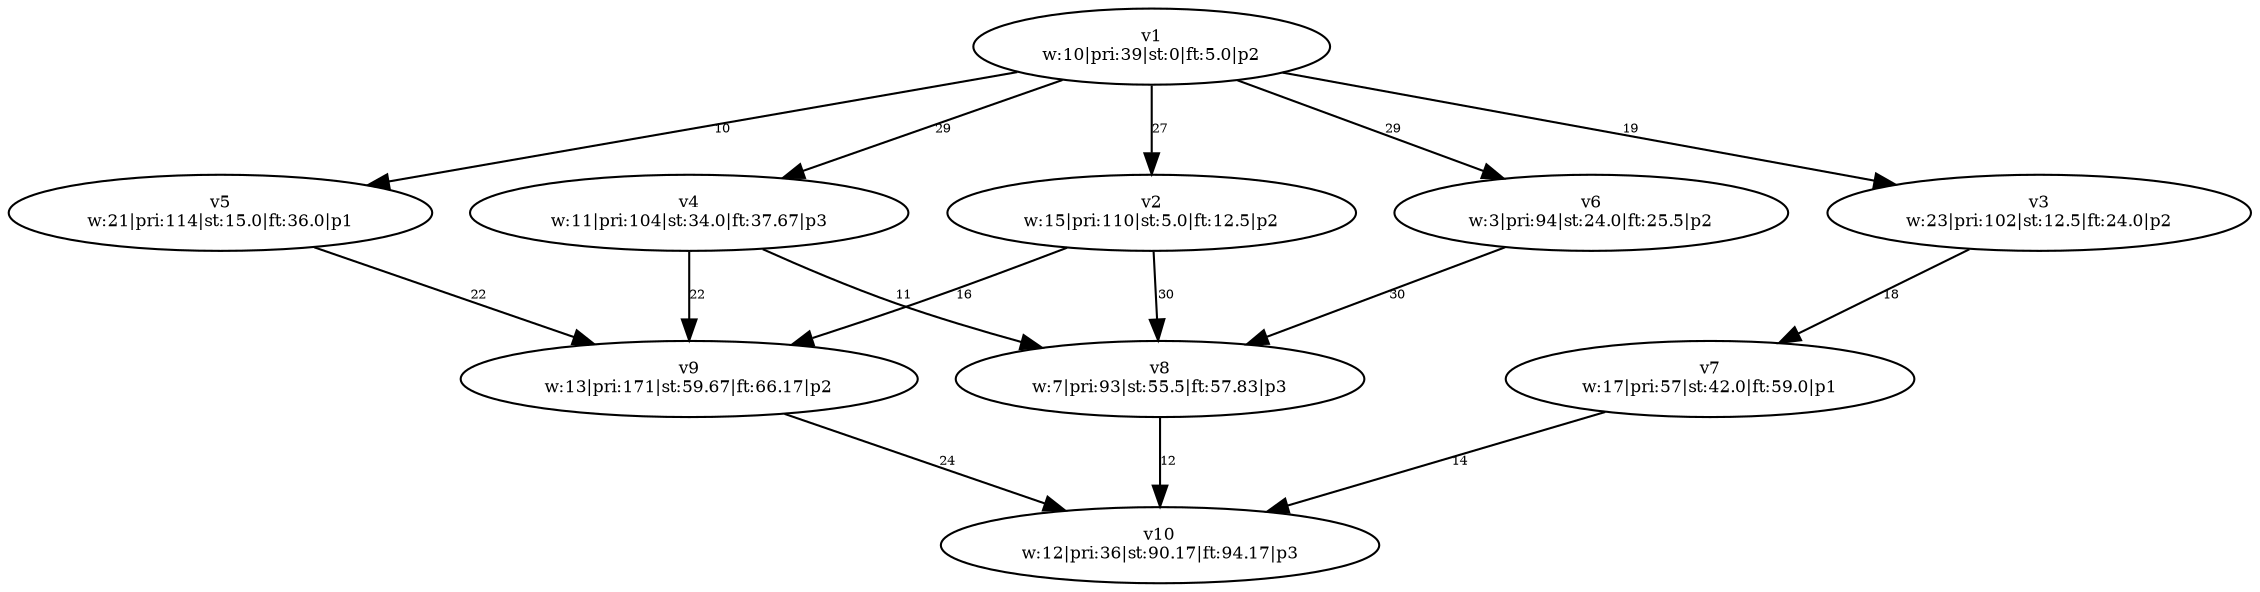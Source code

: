 digraph {
	v1 [label="v1
w:10|pri:39|st:0|ft:5.0|p2" fontsize=8.0]
	v5 [label="v5
w:21|pri:114|st:15.0|ft:36.0|p1" fontsize=8.0]
	v2 [label="v2
w:15|pri:110|st:5.0|ft:12.5|p2" fontsize=8.0]
	v4 [label="v4
w:11|pri:104|st:34.0|ft:37.67|p3" fontsize=8.0]
	v3 [label="v3
w:23|pri:102|st:12.5|ft:24.0|p2" fontsize=8.0]
	v6 [label="v6
w:3|pri:94|st:24.0|ft:25.5|p2" fontsize=8.0]
	v9 [label="v9
w:13|pri:171|st:59.67|ft:66.17|p2" fontsize=8.0]
	v8 [label="v8
w:7|pri:93|st:55.5|ft:57.83|p3" fontsize=8.0]
	v7 [label="v7
w:17|pri:57|st:42.0|ft:59.0|p1" fontsize=8.0]
	v10 [label="v10
w:12|pri:36|st:90.17|ft:94.17|p3" fontsize=8.0]
	v1 -> v2 [label=27 constraint=true fontsize=6.0]
	v1 -> v3 [label=19 constraint=true fontsize=6.0]
	v1 -> v4 [label=29 constraint=true fontsize=6.0]
	v1 -> v5 [label=10 constraint=true fontsize=6.0]
	v1 -> v6 [label=29 constraint=true fontsize=6.0]
	v2 -> v8 [label=30 constraint=true fontsize=6.0]
	v2 -> v9 [label=16 constraint=true fontsize=6.0]
	v3 -> v7 [label=18 constraint=true fontsize=6.0]
	v4 -> v8 [label=11 constraint=true fontsize=6.0]
	v4 -> v9 [label=22 constraint=true fontsize=6.0]
	v5 -> v9 [label=22 constraint=true fontsize=6.0]
	v6 -> v8 [label=30 constraint=true fontsize=6.0]
	v7 -> v10 [label=14 constraint=true fontsize=6.0]
	v8 -> v10 [label=12 constraint=true fontsize=6.0]
	v9 -> v10 [label=24 constraint=true fontsize=6.0]
}
